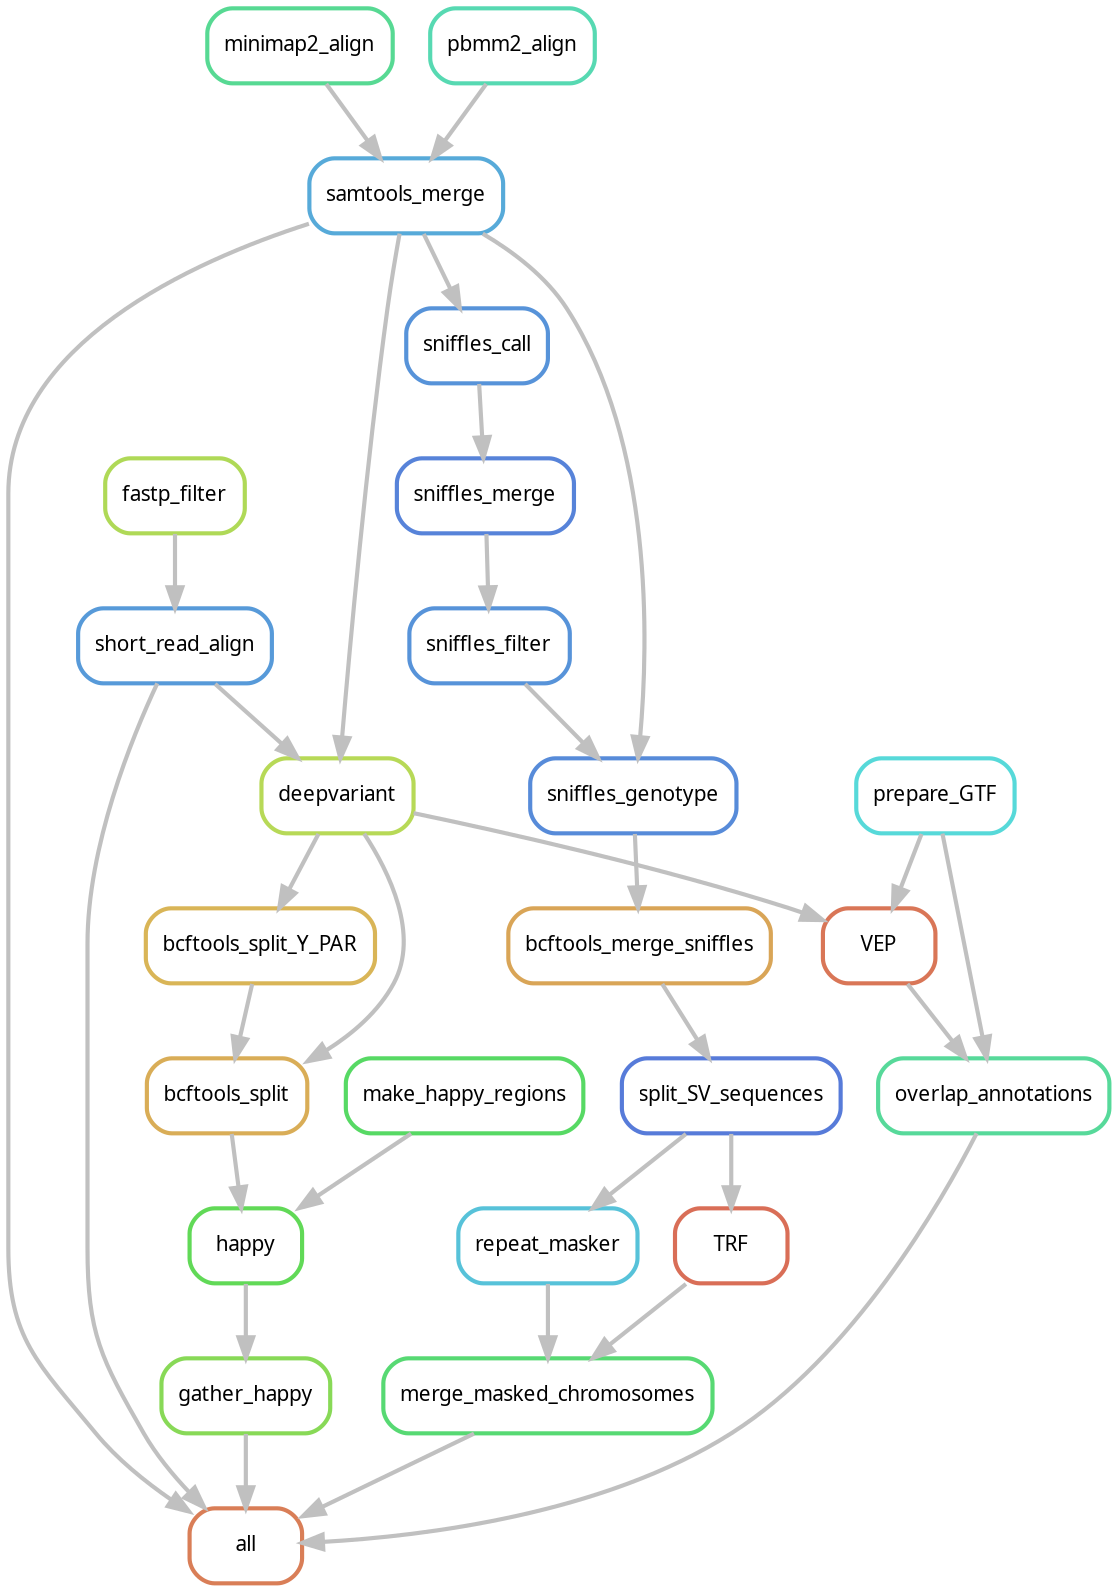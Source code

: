 digraph snakemake_dag {
    graph[bgcolor=white, margin=0];
    node[shape=box, style=rounded, fontname=sans,                 fontsize=10, penwidth=2];
    edge[penwidth=2, color=grey];
	0[label = "all", color = "0.05 0.6 0.85", style="rounded"];
	1[label = "short_read_align", color = "0.58 0.6 0.85", style="rounded"];
	2[label = "fastp_filter", color = "0.22 0.6 0.85", style="rounded"];
	3[label = "samtools_merge", color = "0.56 0.6 0.85", style="rounded"];
	4[label = "minimap2_align", color = "0.41 0.6 0.85", style="rounded"];
	5[label = "pbmm2_align", color = "0.45 0.6 0.85", style="rounded"];
	6[label = "gather_happy", color = "0.27 0.6 0.85", style="rounded"];
	7[label = "happy", color = "0.32 0.6 0.85", style="rounded"];
	8[label = "bcftools_split", color = "0.11 0.6 0.85", style="rounded"];
	9[label = "deepvariant", color = "0.21 0.6 0.85", style="rounded"];
	10[label = "make_happy_regions", color = "0.35 0.6 0.85", style="rounded"];
	11[label = "bcftools_split_Y_PAR", color = "0.12 0.6 0.85", style="rounded"];
	12[label = "merge_masked_chromosomes", color = "0.37 0.6 0.85", style="rounded"];
	13[label = "repeat_masker", color = "0.53 0.6 0.85", style="rounded"];
	14[label = "split_SV_sequences", color = "0.62 0.6 0.85", style="rounded"];
	15[label = "bcftools_merge_sniffles", color = "0.10 0.6 0.85", style="rounded"];
	16[label = "sniffles_genotype", color = "0.60 0.6 0.85", style="rounded"];
	17[label = "sniffles_filter", color = "0.59 0.6 0.85", style="rounded"];
	18[label = "sniffles_merge", color = "0.61 0.6 0.85", style="rounded"];
	19[label = "sniffles_call", color = "0.59 0.6 0.85", style="rounded"];
	20[label = "TRF", color = "0.03 0.6 0.85", style="rounded"];
	21[label = "overlap_annotations", color = "0.42 0.6 0.85", style="rounded"];
	22[label = "VEP", color = "0.04 0.6 0.85", style="rounded"];
	23[label = "prepare_GTF", color = "0.50 0.6 0.85", style="rounded"];
	6 -> 0
	21 -> 0
	12 -> 0
	1 -> 0
	3 -> 0
	2 -> 1
	5 -> 3
	4 -> 3
	7 -> 6
	10 -> 7
	8 -> 7
	9 -> 8
	11 -> 8
	3 -> 9
	1 -> 9
	9 -> 11
	20 -> 12
	13 -> 12
	14 -> 13
	15 -> 14
	16 -> 15
	17 -> 16
	3 -> 16
	18 -> 17
	19 -> 18
	3 -> 19
	14 -> 20
	23 -> 21
	22 -> 21
	9 -> 22
	23 -> 22
}            
